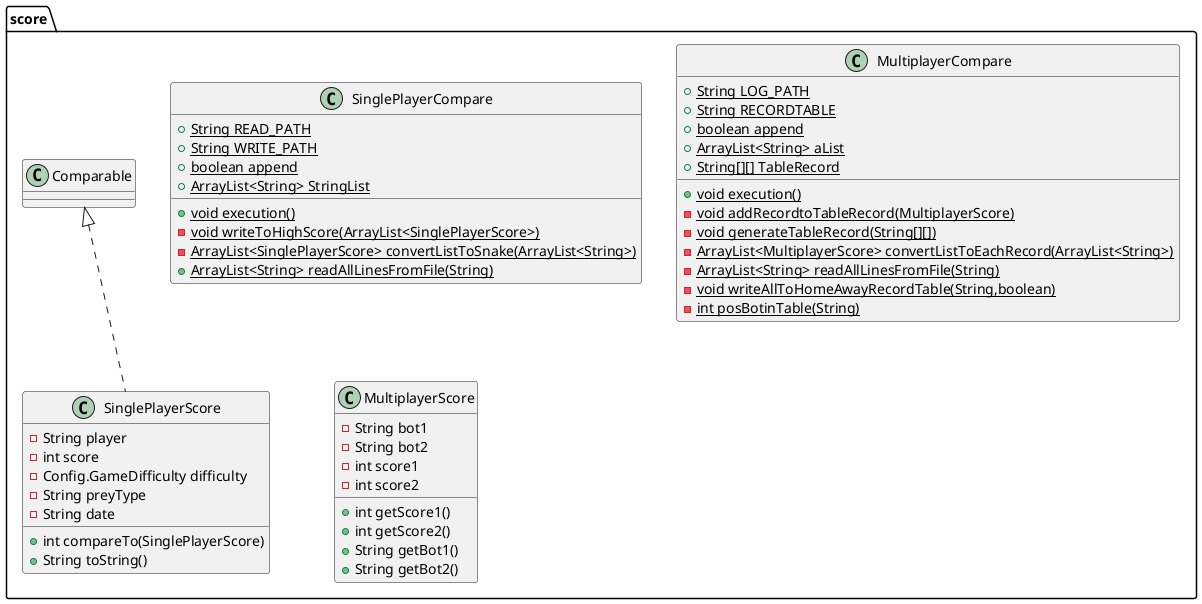 @startuml
class score.SinglePlayerCompare {
+ {static} String READ_PATH
+ {static} String WRITE_PATH
+ {static} boolean append
+ {static} ArrayList<String> StringList
+ {static} void execution()
- {static} void writeToHighScore(ArrayList<SinglePlayerScore>)
- {static} ArrayList<SinglePlayerScore> convertListToSnake(ArrayList<String>)
+ {static} ArrayList<String> readAllLinesFromFile(String)
}
class score.SinglePlayerScore {
- String player
- int score
- Config.GameDifficulty difficulty
- String preyType
- String date
+ int compareTo(SinglePlayerScore)
+ String toString()
}
class score.MultiplayerCompare {
+ {static} String LOG_PATH
+ {static} String RECORDTABLE
+ {static} boolean append
+ {static} ArrayList<String> aList
+ {static} String[][] TableRecord
+ {static} void execution()
- {static} void addRecordtoTableRecord(MultiplayerScore)
- {static} void generateTableRecord(String[][])
- {static} ArrayList<MultiplayerScore> convertListToEachRecord(ArrayList<String>)
- {static} ArrayList<String> readAllLinesFromFile(String)
- {static} void writeAllToHomeAwayRecordTable(String,boolean)
- {static} int posBotinTable(String)
}
class score.MultiplayerScore {
- String bot1
- String bot2
- int score1
- int score2
+ int getScore1()
+ int getScore2()
+ String getBot1()
+ String getBot2()
}


score.Comparable <|.. score.SinglePlayerScore
@enduml